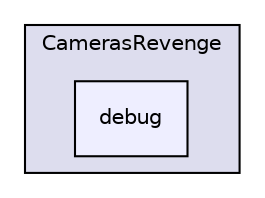 digraph "C:/Users/Jack/Desktop/Camera/CamerasRevenge/debug" {
  compound=true
  node [ fontsize="10", fontname="Helvetica"];
  edge [ labelfontsize="10", labelfontname="Helvetica"];
  subgraph clusterdir_da5013b8f04d7c5fef3556fa7ccaea73 {
    graph [ bgcolor="#ddddee", pencolor="black", label="CamerasRevenge" fontname="Helvetica", fontsize="10", URL="dir_da5013b8f04d7c5fef3556fa7ccaea73.html"]
  dir_b05e0a6aa05a9e4932946372d835daa1 [shape=box, label="debug", style="filled", fillcolor="#eeeeff", pencolor="black", URL="dir_b05e0a6aa05a9e4932946372d835daa1.html"];
  }
}

